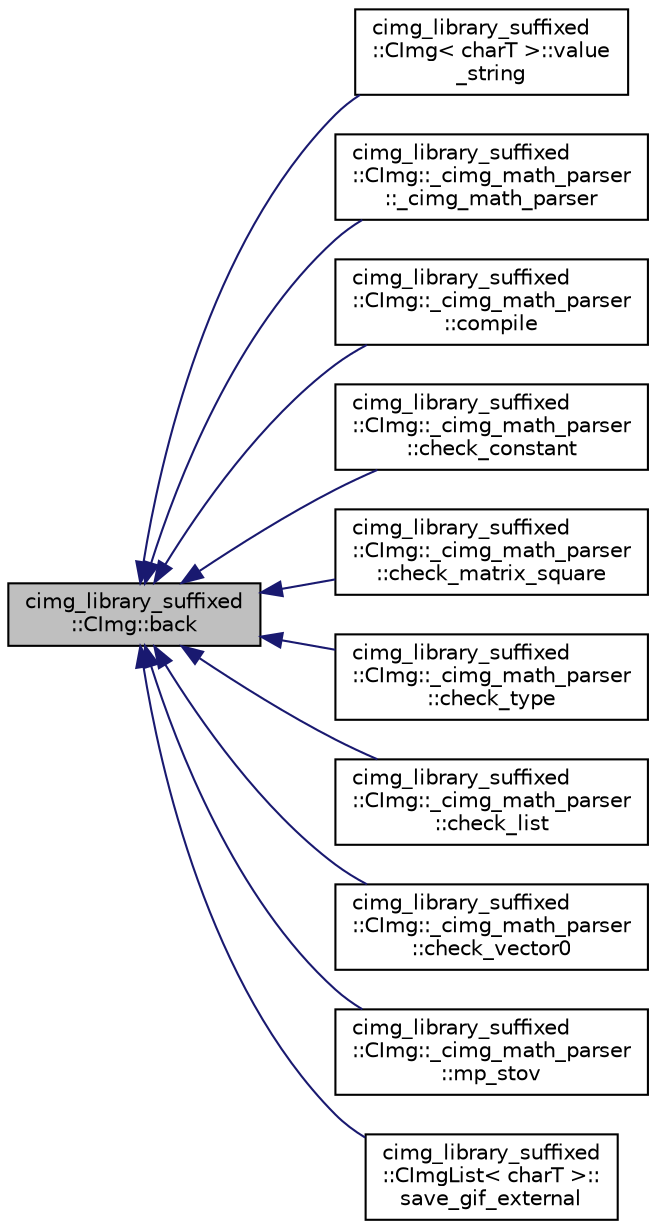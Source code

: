 digraph "cimg_library_suffixed::CImg::back"
{
  edge [fontname="Helvetica",fontsize="10",labelfontname="Helvetica",labelfontsize="10"];
  node [fontname="Helvetica",fontsize="10",shape=record];
  rankdir="LR";
  Node561 [label="cimg_library_suffixed\l::CImg::back",height=0.2,width=0.4,color="black", fillcolor="grey75", style="filled", fontcolor="black"];
  Node561 -> Node562 [dir="back",color="midnightblue",fontsize="10",style="solid",fontname="Helvetica"];
  Node562 [label="cimg_library_suffixed\l::CImg\< charT \>::value\l_string",height=0.2,width=0.4,color="black", fillcolor="white", style="filled",URL="$structcimg__library__suffixed_1_1_c_img.html#ad8ca8eae0dbb8b4a6a8131ca1fef4bff",tooltip="Return a C-string containing a list of all values of the image instance. "];
  Node561 -> Node563 [dir="back",color="midnightblue",fontsize="10",style="solid",fontname="Helvetica"];
  Node563 [label="cimg_library_suffixed\l::CImg::_cimg_math_parser\l::_cimg_math_parser",height=0.2,width=0.4,color="black", fillcolor="white", style="filled",URL="$structcimg__library__suffixed_1_1_c_img_1_1__cimg__math__parser.html#a591684f81af8ba85885b7de9c0c6ca5f"];
  Node561 -> Node564 [dir="back",color="midnightblue",fontsize="10",style="solid",fontname="Helvetica"];
  Node564 [label="cimg_library_suffixed\l::CImg::_cimg_math_parser\l::compile",height=0.2,width=0.4,color="black", fillcolor="white", style="filled",URL="$structcimg__library__suffixed_1_1_c_img_1_1__cimg__math__parser.html#a318c44c5d1f4f0114355f37ace87a4ae"];
  Node561 -> Node565 [dir="back",color="midnightblue",fontsize="10",style="solid",fontname="Helvetica"];
  Node565 [label="cimg_library_suffixed\l::CImg::_cimg_math_parser\l::check_constant",height=0.2,width=0.4,color="black", fillcolor="white", style="filled",URL="$structcimg__library__suffixed_1_1_c_img_1_1__cimg__math__parser.html#ab95626fc3c9df8e9bb3d182328372379"];
  Node561 -> Node566 [dir="back",color="midnightblue",fontsize="10",style="solid",fontname="Helvetica"];
  Node566 [label="cimg_library_suffixed\l::CImg::_cimg_math_parser\l::check_matrix_square",height=0.2,width=0.4,color="black", fillcolor="white", style="filled",URL="$structcimg__library__suffixed_1_1_c_img_1_1__cimg__math__parser.html#a9eaf3a1d2c38a1a1b9275604320fc1cc"];
  Node561 -> Node567 [dir="back",color="midnightblue",fontsize="10",style="solid",fontname="Helvetica"];
  Node567 [label="cimg_library_suffixed\l::CImg::_cimg_math_parser\l::check_type",height=0.2,width=0.4,color="black", fillcolor="white", style="filled",URL="$structcimg__library__suffixed_1_1_c_img_1_1__cimg__math__parser.html#ae5bd43fbdd9ff01b95538fd9958ea79f"];
  Node561 -> Node568 [dir="back",color="midnightblue",fontsize="10",style="solid",fontname="Helvetica"];
  Node568 [label="cimg_library_suffixed\l::CImg::_cimg_math_parser\l::check_list",height=0.2,width=0.4,color="black", fillcolor="white", style="filled",URL="$structcimg__library__suffixed_1_1_c_img_1_1__cimg__math__parser.html#af19c9440058cbae77a2d7aafb576fb86"];
  Node561 -> Node569 [dir="back",color="midnightblue",fontsize="10",style="solid",fontname="Helvetica"];
  Node569 [label="cimg_library_suffixed\l::CImg::_cimg_math_parser\l::check_vector0",height=0.2,width=0.4,color="black", fillcolor="white", style="filled",URL="$structcimg__library__suffixed_1_1_c_img_1_1__cimg__math__parser.html#adb9859b0bd33e7d69c94b50d407b7a9e"];
  Node561 -> Node570 [dir="back",color="midnightblue",fontsize="10",style="solid",fontname="Helvetica"];
  Node570 [label="cimg_library_suffixed\l::CImg::_cimg_math_parser\l::mp_stov",height=0.2,width=0.4,color="black", fillcolor="white", style="filled",URL="$structcimg__library__suffixed_1_1_c_img_1_1__cimg__math__parser.html#aee12d443bb77c1a9e08f712491bf90c5"];
  Node561 -> Node571 [dir="back",color="midnightblue",fontsize="10",style="solid",fontname="Helvetica"];
  Node571 [label="cimg_library_suffixed\l::CImgList\< charT \>::\lsave_gif_external",height=0.2,width=0.4,color="black", fillcolor="white", style="filled",URL="$structcimg__library__suffixed_1_1_c_img_list.html#a759ef20b53f1e507973dc53fcc2c7bb2",tooltip="Save image sequence as a GIF animated file. "];
}
